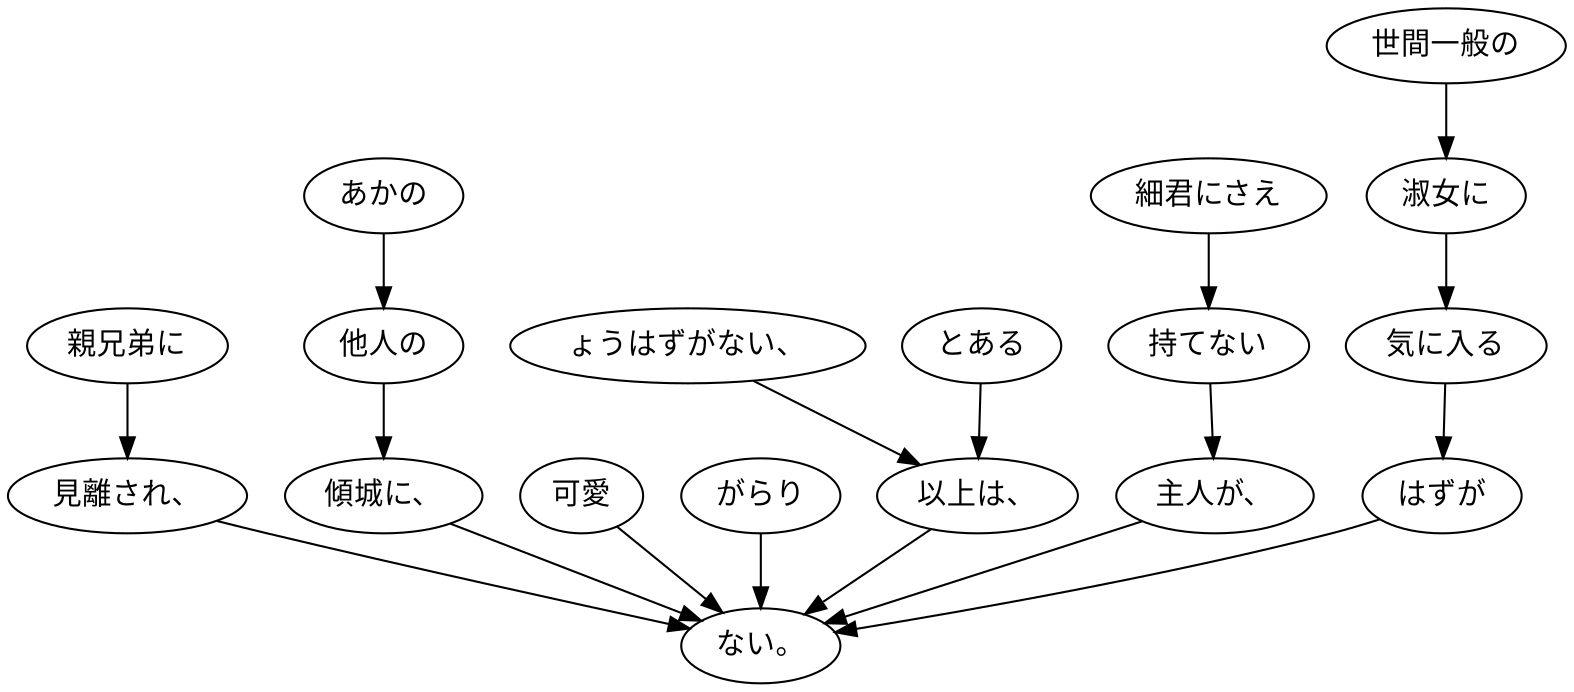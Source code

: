 digraph graph6401 {
	node0 [label="親兄弟に"];
	node1 [label="見離され、"];
	node2 [label="あかの"];
	node3 [label="他人の"];
	node4 [label="傾城に、"];
	node5 [label="可愛"];
	node6 [label="がらり"];
	node7 [label="ょうはずがない、"];
	node8 [label="とある"];
	node9 [label="以上は、"];
	node10 [label="細君にさえ"];
	node11 [label="持てない"];
	node12 [label="主人が、"];
	node13 [label="世間一般の"];
	node14 [label="淑女に"];
	node15 [label="気に入る"];
	node16 [label="はずが"];
	node17 [label="ない。"];
	node0 -> node1;
	node1 -> node17;
	node2 -> node3;
	node3 -> node4;
	node4 -> node17;
	node5 -> node17;
	node6 -> node17;
	node7 -> node9;
	node8 -> node9;
	node9 -> node17;
	node10 -> node11;
	node11 -> node12;
	node12 -> node17;
	node13 -> node14;
	node14 -> node15;
	node15 -> node16;
	node16 -> node17;
}
